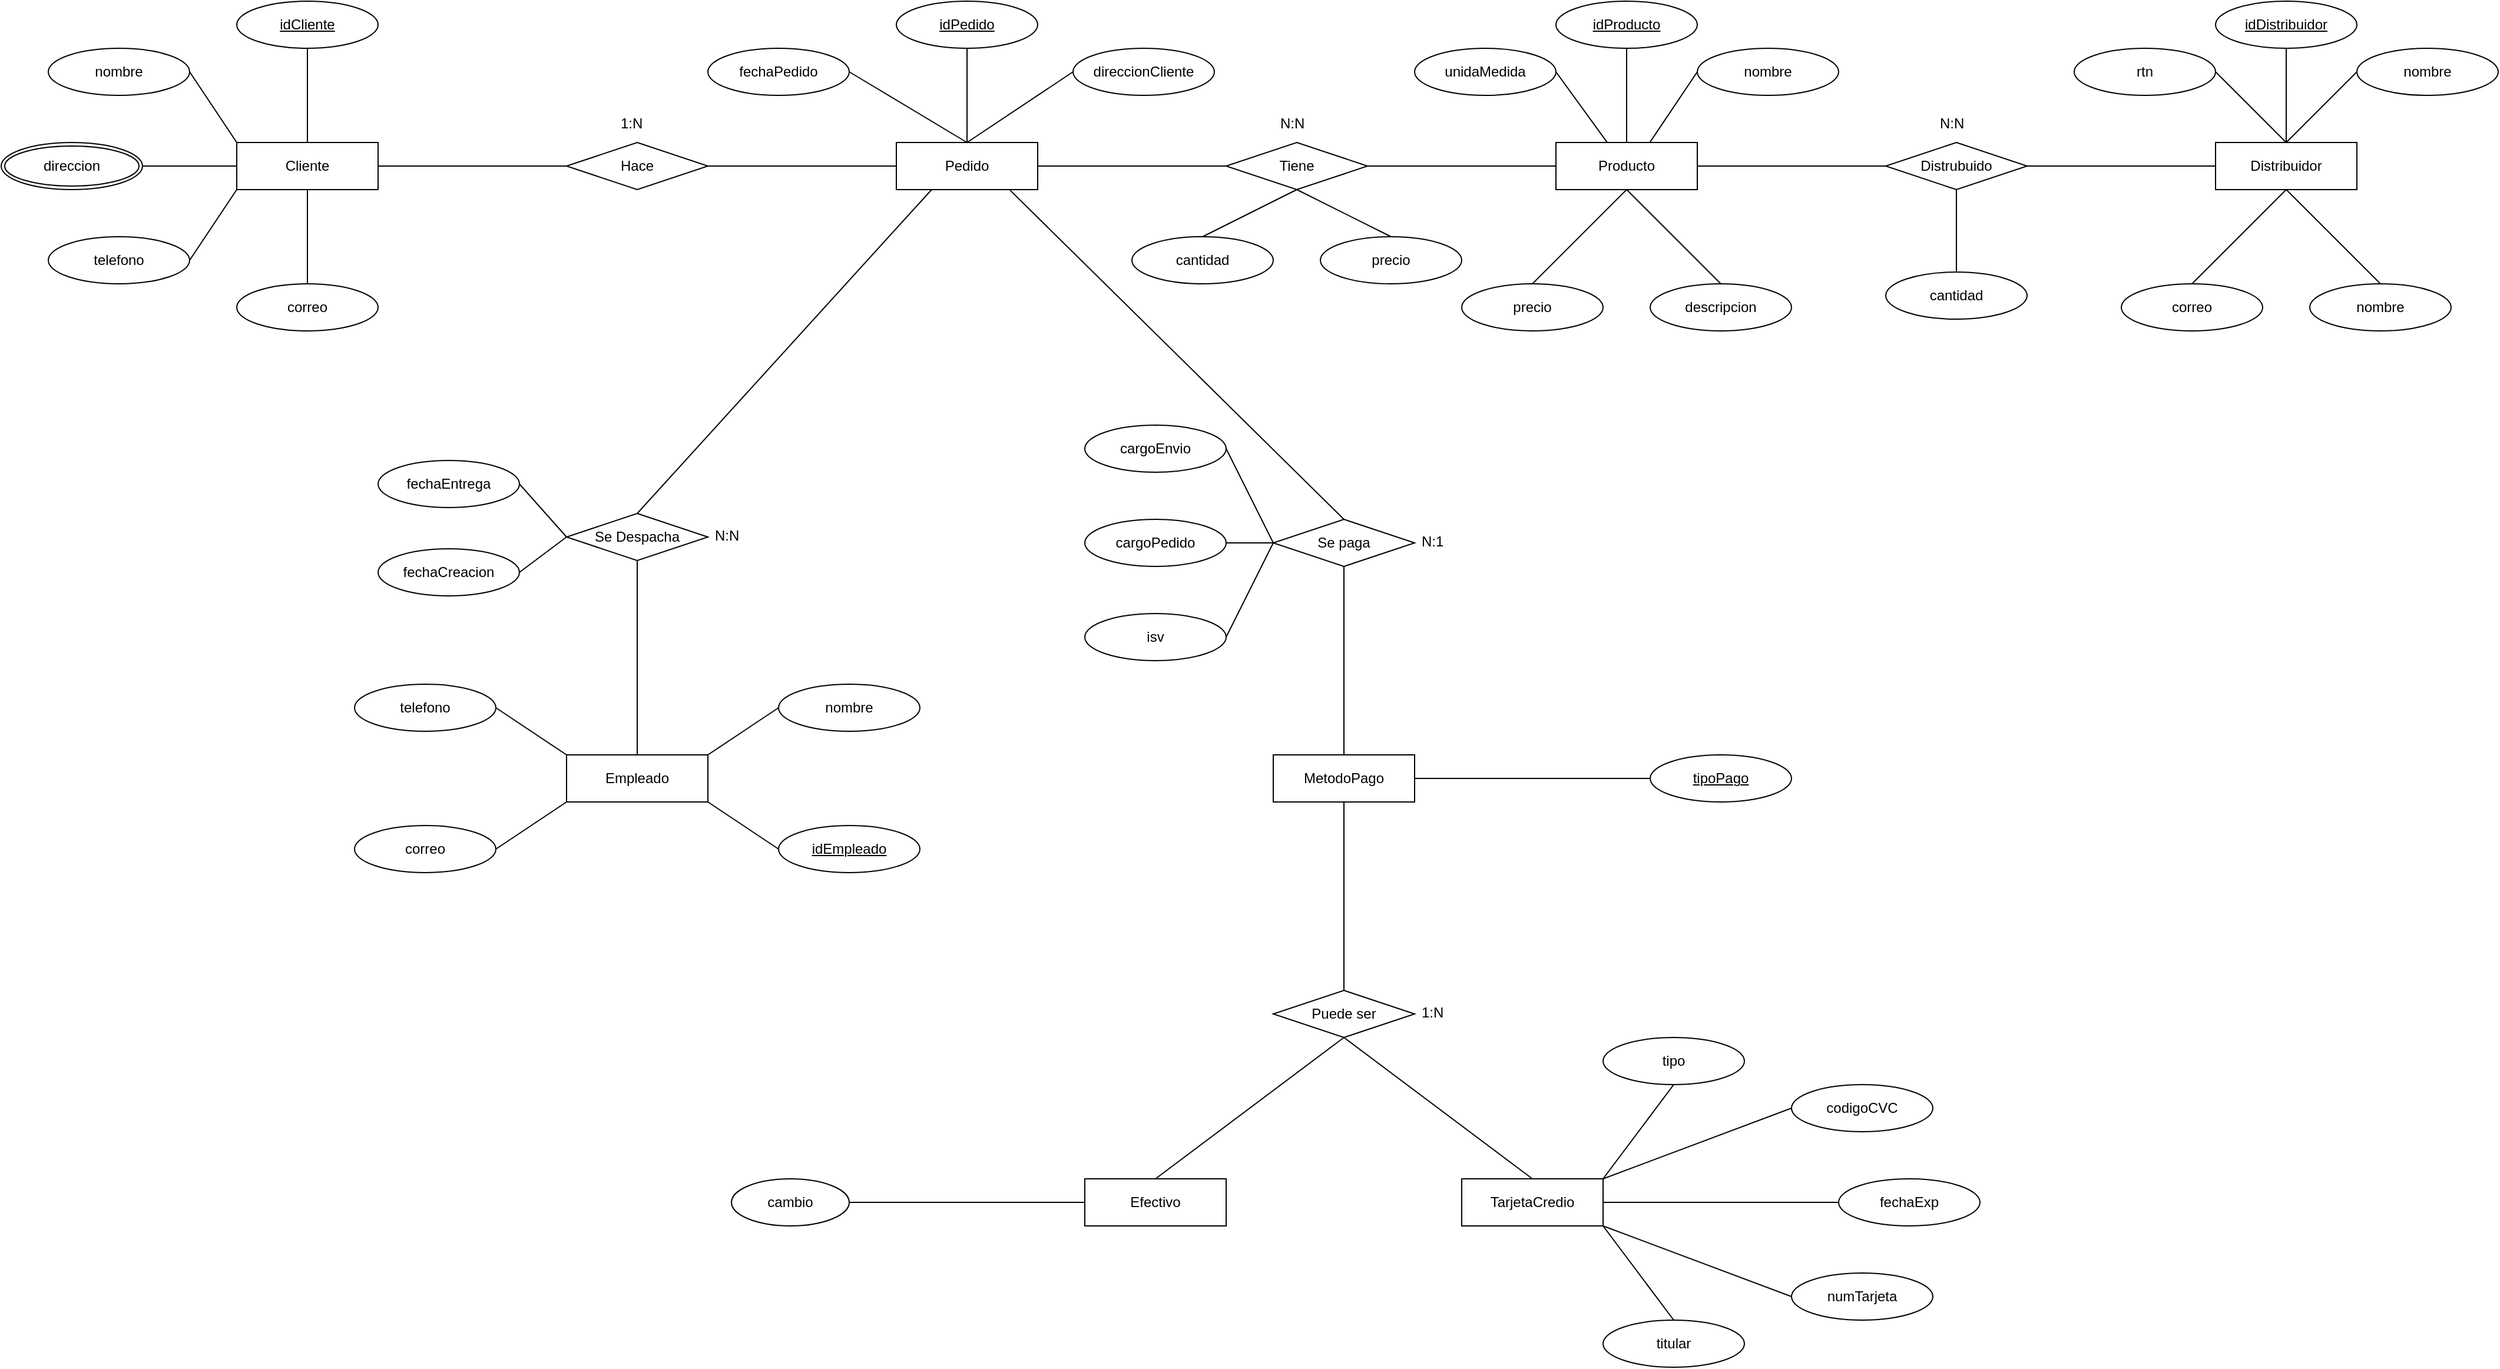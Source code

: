 <mxfile version="13.8.1" type="github">
  <diagram id="cCk7_auXHU_CZTxWtfFX" name="Page-1">
    <mxGraphModel dx="1108" dy="461" grid="1" gridSize="10" guides="1" tooltips="1" connect="1" arrows="1" fold="1" page="1" pageScale="1" pageWidth="1600" pageHeight="900" math="0" shadow="0">
      <root>
        <mxCell id="0" />
        <mxCell id="1" parent="0" />
        <mxCell id="Xc1ay_7yRxXx6vF0XpAz-1" value="Cliente" style="whiteSpace=wrap;html=1;align=center;" parent="1" vertex="1">
          <mxGeometry x="240" y="160" width="120" height="40" as="geometry" />
        </mxCell>
        <mxCell id="Xc1ay_7yRxXx6vF0XpAz-2" value="nombre" style="ellipse;whiteSpace=wrap;html=1;align=center;" parent="1" vertex="1">
          <mxGeometry x="80" y="80" width="120" height="40" as="geometry" />
        </mxCell>
        <mxCell id="Xc1ay_7yRxXx6vF0XpAz-3" value="idCliente" style="ellipse;whiteSpace=wrap;html=1;align=center;fontStyle=4;" parent="1" vertex="1">
          <mxGeometry x="240" y="40" width="120" height="40" as="geometry" />
        </mxCell>
        <mxCell id="Xc1ay_7yRxXx6vF0XpAz-5" value="telefono" style="ellipse;whiteSpace=wrap;html=1;align=center;" parent="1" vertex="1">
          <mxGeometry x="80" y="240" width="120" height="40" as="geometry" />
        </mxCell>
        <mxCell id="Xc1ay_7yRxXx6vF0XpAz-6" value="&lt;div&gt;correo&lt;/div&gt;" style="ellipse;whiteSpace=wrap;html=1;align=center;" parent="1" vertex="1">
          <mxGeometry x="240" y="280" width="120" height="40" as="geometry" />
        </mxCell>
        <mxCell id="Xc1ay_7yRxXx6vF0XpAz-7" value="" style="endArrow=none;html=1;rounded=0;entryX=0.5;entryY=1;entryDx=0;entryDy=0;" parent="1" source="Xc1ay_7yRxXx6vF0XpAz-1" target="Xc1ay_7yRxXx6vF0XpAz-3" edge="1">
          <mxGeometry relative="1" as="geometry">
            <mxPoint x="300" y="159" as="sourcePoint" />
            <mxPoint x="294" y="82" as="targetPoint" />
          </mxGeometry>
        </mxCell>
        <mxCell id="Xc1ay_7yRxXx6vF0XpAz-9" value="" style="endArrow=none;html=1;rounded=0;entryX=0;entryY=1;entryDx=0;entryDy=0;exitX=1;exitY=0.5;exitDx=0;exitDy=0;" parent="1" source="Xc1ay_7yRxXx6vF0XpAz-5" target="Xc1ay_7yRxXx6vF0XpAz-1" edge="1">
          <mxGeometry relative="1" as="geometry">
            <mxPoint x="200" y="260" as="sourcePoint" />
            <mxPoint x="360" y="260" as="targetPoint" />
          </mxGeometry>
        </mxCell>
        <mxCell id="Xc1ay_7yRxXx6vF0XpAz-10" value="" style="endArrow=none;html=1;rounded=0;" parent="1" source="Xc1ay_7yRxXx6vF0XpAz-1" target="Xc1ay_7yRxXx6vF0XpAz-6" edge="1">
          <mxGeometry relative="1" as="geometry">
            <mxPoint x="300" y="200" as="sourcePoint" />
            <mxPoint x="460" y="200" as="targetPoint" />
          </mxGeometry>
        </mxCell>
        <mxCell id="Xc1ay_7yRxXx6vF0XpAz-11" value="" style="endArrow=none;html=1;rounded=0;entryX=0;entryY=0;entryDx=0;entryDy=0;exitX=1;exitY=0.5;exitDx=0;exitDy=0;" parent="1" source="Xc1ay_7yRxXx6vF0XpAz-2" target="Xc1ay_7yRxXx6vF0XpAz-1" edge="1">
          <mxGeometry relative="1" as="geometry">
            <mxPoint x="200" y="110" as="sourcePoint" />
            <mxPoint x="360" y="100" as="targetPoint" />
          </mxGeometry>
        </mxCell>
        <mxCell id="Xc1ay_7yRxXx6vF0XpAz-12" value="" style="endArrow=none;html=1;rounded=0;entryX=0;entryY=0.5;entryDx=0;entryDy=0;" parent="1" target="Xc1ay_7yRxXx6vF0XpAz-1" edge="1">
          <mxGeometry relative="1" as="geometry">
            <mxPoint x="160" y="180" as="sourcePoint" />
            <mxPoint x="320" y="180" as="targetPoint" />
          </mxGeometry>
        </mxCell>
        <mxCell id="Xc1ay_7yRxXx6vF0XpAz-13" value="" style="endArrow=none;html=1;rounded=0;" parent="1" source="Xc1ay_7yRxXx6vF0XpAz-1" target="Xc1ay_7yRxXx6vF0XpAz-14" edge="1">
          <mxGeometry relative="1" as="geometry">
            <mxPoint x="360" y="180" as="sourcePoint" />
            <mxPoint x="520" y="180" as="targetPoint" />
          </mxGeometry>
        </mxCell>
        <mxCell id="Xc1ay_7yRxXx6vF0XpAz-14" value="Hace" style="shape=rhombus;perimeter=rhombusPerimeter;whiteSpace=wrap;html=1;align=center;" parent="1" vertex="1">
          <mxGeometry x="520" y="160" width="120" height="40" as="geometry" />
        </mxCell>
        <mxCell id="Xc1ay_7yRxXx6vF0XpAz-16" value="" style="endArrow=none;html=1;rounded=0;" parent="1" source="Xc1ay_7yRxXx6vF0XpAz-14" target="Xc1ay_7yRxXx6vF0XpAz-17" edge="1">
          <mxGeometry relative="1" as="geometry">
            <mxPoint x="640" y="180" as="sourcePoint" />
            <mxPoint x="800" y="180" as="targetPoint" />
          </mxGeometry>
        </mxCell>
        <mxCell id="Xc1ay_7yRxXx6vF0XpAz-17" value="Pedido" style="whiteSpace=wrap;html=1;align=center;" parent="1" vertex="1">
          <mxGeometry x="800" y="160" width="120" height="40" as="geometry" />
        </mxCell>
        <mxCell id="Xc1ay_7yRxXx6vF0XpAz-18" value="1:N" style="text;strokeColor=none;fillColor=none;spacingLeft=4;spacingRight=4;overflow=hidden;rotatable=0;points=[[0,0.5],[1,0.5]];portConstraint=eastwest;fontSize=12;" parent="1" vertex="1">
          <mxGeometry x="560" y="130" width="40" height="30" as="geometry" />
        </mxCell>
        <mxCell id="Xc1ay_7yRxXx6vF0XpAz-19" value="idPedido" style="ellipse;whiteSpace=wrap;html=1;align=center;fontStyle=4;" parent="1" vertex="1">
          <mxGeometry x="800" y="40" width="120" height="40" as="geometry" />
        </mxCell>
        <mxCell id="Xc1ay_7yRxXx6vF0XpAz-20" value="direccionCliente" style="ellipse;whiteSpace=wrap;html=1;align=center;" parent="1" vertex="1">
          <mxGeometry x="950" y="80" width="120" height="40" as="geometry" />
        </mxCell>
        <mxCell id="Xc1ay_7yRxXx6vF0XpAz-21" value="fechaPedido" style="ellipse;whiteSpace=wrap;html=1;align=center;" parent="1" vertex="1">
          <mxGeometry x="640" y="80" width="120" height="40" as="geometry" />
        </mxCell>
        <mxCell id="Xc1ay_7yRxXx6vF0XpAz-22" value="direccion" style="ellipse;shape=doubleEllipse;margin=3;whiteSpace=wrap;html=1;align=center;" parent="1" vertex="1">
          <mxGeometry x="40" y="160" width="120" height="40" as="geometry" />
        </mxCell>
        <mxCell id="Xc1ay_7yRxXx6vF0XpAz-23" value="" style="endArrow=none;html=1;rounded=0;" parent="1" source="Xc1ay_7yRxXx6vF0XpAz-17" target="Xc1ay_7yRxXx6vF0XpAz-19" edge="1">
          <mxGeometry relative="1" as="geometry">
            <mxPoint x="700" y="80" as="sourcePoint" />
            <mxPoint x="860" y="80" as="targetPoint" />
          </mxGeometry>
        </mxCell>
        <mxCell id="Xc1ay_7yRxXx6vF0XpAz-24" value="" style="endArrow=none;html=1;rounded=0;exitX=1;exitY=0.5;exitDx=0;exitDy=0;entryX=0.5;entryY=0;entryDx=0;entryDy=0;" parent="1" source="Xc1ay_7yRxXx6vF0XpAz-21" target="Xc1ay_7yRxXx6vF0XpAz-17" edge="1">
          <mxGeometry relative="1" as="geometry">
            <mxPoint x="700" y="200" as="sourcePoint" />
            <mxPoint x="860" y="200" as="targetPoint" />
          </mxGeometry>
        </mxCell>
        <mxCell id="Xc1ay_7yRxXx6vF0XpAz-25" value="" style="endArrow=none;html=1;rounded=0;entryX=0;entryY=0.5;entryDx=0;entryDy=0;exitX=0.5;exitY=0;exitDx=0;exitDy=0;" parent="1" source="Xc1ay_7yRxXx6vF0XpAz-17" target="Xc1ay_7yRxXx6vF0XpAz-20" edge="1">
          <mxGeometry relative="1" as="geometry">
            <mxPoint x="860" y="200" as="sourcePoint" />
            <mxPoint x="1020" y="200" as="targetPoint" />
          </mxGeometry>
        </mxCell>
        <mxCell id="Xc1ay_7yRxXx6vF0XpAz-26" value="" style="endArrow=none;html=1;rounded=0;entryX=0;entryY=0.5;entryDx=0;entryDy=0;" parent="1" source="Xc1ay_7yRxXx6vF0XpAz-17" target="Xc1ay_7yRxXx6vF0XpAz-27" edge="1">
          <mxGeometry relative="1" as="geometry">
            <mxPoint x="920" y="180" as="sourcePoint" />
            <mxPoint x="1080" y="180" as="targetPoint" />
          </mxGeometry>
        </mxCell>
        <mxCell id="Xc1ay_7yRxXx6vF0XpAz-27" value="Tiene" style="shape=rhombus;perimeter=rhombusPerimeter;whiteSpace=wrap;html=1;align=center;" parent="1" vertex="1">
          <mxGeometry x="1080" y="160" width="120" height="40" as="geometry" />
        </mxCell>
        <mxCell id="Xc1ay_7yRxXx6vF0XpAz-28" value="N:N" style="text;strokeColor=none;fillColor=none;spacingLeft=4;spacingRight=4;overflow=hidden;rotatable=0;points=[[0,0.5],[1,0.5]];portConstraint=eastwest;fontSize=12;" parent="1" vertex="1">
          <mxGeometry x="1120" y="130" width="40" height="30" as="geometry" />
        </mxCell>
        <mxCell id="Xc1ay_7yRxXx6vF0XpAz-29" value="" style="endArrow=none;html=1;rounded=0;" parent="1" source="Xc1ay_7yRxXx6vF0XpAz-27" target="Xc1ay_7yRxXx6vF0XpAz-32" edge="1">
          <mxGeometry relative="1" as="geometry">
            <mxPoint x="1220" y="220" as="sourcePoint" />
            <mxPoint x="1360" y="180" as="targetPoint" />
          </mxGeometry>
        </mxCell>
        <mxCell id="Xc1ay_7yRxXx6vF0XpAz-30" value="&lt;div&gt;cantidad&lt;/div&gt;" style="ellipse;whiteSpace=wrap;html=1;align=center;" parent="1" vertex="1">
          <mxGeometry x="1000" y="240" width="120" height="40" as="geometry" />
        </mxCell>
        <mxCell id="Xc1ay_7yRxXx6vF0XpAz-31" value="" style="endArrow=none;html=1;rounded=0;exitX=0.5;exitY=0;exitDx=0;exitDy=0;" parent="1" source="Xc1ay_7yRxXx6vF0XpAz-30" edge="1">
          <mxGeometry relative="1" as="geometry">
            <mxPoint x="980" y="200" as="sourcePoint" />
            <mxPoint x="1140" y="200" as="targetPoint" />
          </mxGeometry>
        </mxCell>
        <mxCell id="Xc1ay_7yRxXx6vF0XpAz-32" value="Producto" style="whiteSpace=wrap;html=1;align=center;" parent="1" vertex="1">
          <mxGeometry x="1360" y="160" width="120" height="40" as="geometry" />
        </mxCell>
        <mxCell id="Xc1ay_7yRxXx6vF0XpAz-33" value="nombre" style="ellipse;whiteSpace=wrap;html=1;align=center;" parent="1" vertex="1">
          <mxGeometry x="1480" y="80" width="120" height="40" as="geometry" />
        </mxCell>
        <mxCell id="Xc1ay_7yRxXx6vF0XpAz-34" value="idProducto" style="ellipse;whiteSpace=wrap;html=1;align=center;fontStyle=4;" parent="1" vertex="1">
          <mxGeometry x="1360" y="40" width="120" height="40" as="geometry" />
        </mxCell>
        <mxCell id="Xc1ay_7yRxXx6vF0XpAz-35" value="unidaMedida" style="ellipse;whiteSpace=wrap;html=1;align=center;" parent="1" vertex="1">
          <mxGeometry x="1240" y="80" width="120" height="40" as="geometry" />
        </mxCell>
        <mxCell id="Xc1ay_7yRxXx6vF0XpAz-37" value="descripcion" style="ellipse;whiteSpace=wrap;html=1;align=center;" parent="1" vertex="1">
          <mxGeometry x="1440" y="280" width="120" height="40" as="geometry" />
        </mxCell>
        <mxCell id="Xc1ay_7yRxXx6vF0XpAz-38" value="precio" style="ellipse;whiteSpace=wrap;html=1;align=center;" parent="1" vertex="1">
          <mxGeometry x="1280" y="280" width="120" height="40" as="geometry" />
        </mxCell>
        <mxCell id="Xc1ay_7yRxXx6vF0XpAz-40" value="" style="endArrow=none;html=1;rounded=0;entryX=0.364;entryY=0.004;entryDx=0;entryDy=0;entryPerimeter=0;exitX=1;exitY=0.5;exitDx=0;exitDy=0;" parent="1" source="Xc1ay_7yRxXx6vF0XpAz-35" target="Xc1ay_7yRxXx6vF0XpAz-32" edge="1">
          <mxGeometry relative="1" as="geometry">
            <mxPoint x="1320" y="100" as="sourcePoint" />
            <mxPoint x="1480" y="100" as="targetPoint" />
          </mxGeometry>
        </mxCell>
        <mxCell id="Xc1ay_7yRxXx6vF0XpAz-41" value="" style="endArrow=none;html=1;rounded=0;entryX=0;entryY=0.5;entryDx=0;entryDy=0;exitX=0.663;exitY=0.004;exitDx=0;exitDy=0;exitPerimeter=0;" parent="1" source="Xc1ay_7yRxXx6vF0XpAz-32" target="Xc1ay_7yRxXx6vF0XpAz-33" edge="1">
          <mxGeometry relative="1" as="geometry">
            <mxPoint x="1360" y="100" as="sourcePoint" />
            <mxPoint x="1520" y="100" as="targetPoint" />
          </mxGeometry>
        </mxCell>
        <mxCell id="Xc1ay_7yRxXx6vF0XpAz-42" value="" style="endArrow=none;html=1;rounded=0;exitX=0.5;exitY=0;exitDx=0;exitDy=0;entryX=0.5;entryY=1;entryDx=0;entryDy=0;" parent="1" source="Xc1ay_7yRxXx6vF0XpAz-32" target="Xc1ay_7yRxXx6vF0XpAz-34" edge="1">
          <mxGeometry relative="1" as="geometry">
            <mxPoint x="1270" y="80" as="sourcePoint" />
            <mxPoint x="1430" y="80" as="targetPoint" />
          </mxGeometry>
        </mxCell>
        <mxCell id="Xc1ay_7yRxXx6vF0XpAz-43" value="" style="endArrow=none;html=1;rounded=0;entryX=0.5;entryY=1;entryDx=0;entryDy=0;exitX=0.5;exitY=0;exitDx=0;exitDy=0;" parent="1" source="Xc1ay_7yRxXx6vF0XpAz-38" target="Xc1ay_7yRxXx6vF0XpAz-32" edge="1">
          <mxGeometry relative="1" as="geometry">
            <mxPoint x="1340" y="280" as="sourcePoint" />
            <mxPoint x="1500" y="280" as="targetPoint" />
          </mxGeometry>
        </mxCell>
        <mxCell id="Xc1ay_7yRxXx6vF0XpAz-44" value="" style="endArrow=none;html=1;rounded=0;entryX=0.5;entryY=0;entryDx=0;entryDy=0;" parent="1" target="Xc1ay_7yRxXx6vF0XpAz-37" edge="1">
          <mxGeometry relative="1" as="geometry">
            <mxPoint x="1420" y="200" as="sourcePoint" />
            <mxPoint x="1580" y="200" as="targetPoint" />
          </mxGeometry>
        </mxCell>
        <mxCell id="Xc1ay_7yRxXx6vF0XpAz-45" value="" style="endArrow=none;html=1;rounded=0;" parent="1" source="Xc1ay_7yRxXx6vF0XpAz-32" target="Xc1ay_7yRxXx6vF0XpAz-47" edge="1">
          <mxGeometry relative="1" as="geometry">
            <mxPoint x="1470" y="180.21" as="sourcePoint" />
            <mxPoint x="1640" y="180" as="targetPoint" />
          </mxGeometry>
        </mxCell>
        <mxCell id="Xc1ay_7yRxXx6vF0XpAz-47" value="Distrubuido" style="shape=rhombus;perimeter=rhombusPerimeter;whiteSpace=wrap;html=1;align=center;" parent="1" vertex="1">
          <mxGeometry x="1640" y="160" width="120" height="40" as="geometry" />
        </mxCell>
        <mxCell id="Xc1ay_7yRxXx6vF0XpAz-48" value="" style="endArrow=none;html=1;rounded=0;" parent="1" source="Xc1ay_7yRxXx6vF0XpAz-47" target="Xc1ay_7yRxXx6vF0XpAz-49" edge="1">
          <mxGeometry relative="1" as="geometry">
            <mxPoint x="1760" y="180" as="sourcePoint" />
            <mxPoint x="1920" y="180" as="targetPoint" />
          </mxGeometry>
        </mxCell>
        <mxCell id="Xc1ay_7yRxXx6vF0XpAz-49" value="Distribuidor" style="whiteSpace=wrap;html=1;align=center;" parent="1" vertex="1">
          <mxGeometry x="1920" y="160" width="120" height="40" as="geometry" />
        </mxCell>
        <mxCell id="Xc1ay_7yRxXx6vF0XpAz-51" value="cantidad" style="ellipse;whiteSpace=wrap;html=1;align=center;" parent="1" vertex="1">
          <mxGeometry x="1640" y="270" width="120" height="40" as="geometry" />
        </mxCell>
        <mxCell id="Xc1ay_7yRxXx6vF0XpAz-52" value="" style="endArrow=none;html=1;rounded=0;" parent="1" source="Xc1ay_7yRxXx6vF0XpAz-51" target="Xc1ay_7yRxXx6vF0XpAz-47" edge="1">
          <mxGeometry relative="1" as="geometry">
            <mxPoint x="1660" y="110" as="sourcePoint" />
            <mxPoint x="1820" y="110" as="targetPoint" />
          </mxGeometry>
        </mxCell>
        <mxCell id="Xc1ay_7yRxXx6vF0XpAz-53" value="N:N" style="text;strokeColor=none;fillColor=none;spacingLeft=4;spacingRight=4;overflow=hidden;rotatable=0;points=[[0,0.5],[1,0.5]];portConstraint=eastwest;fontSize=12;" parent="1" vertex="1">
          <mxGeometry x="1680" y="130" width="40" height="30" as="geometry" />
        </mxCell>
        <mxCell id="Xc1ay_7yRxXx6vF0XpAz-54" value="idDistribuidor" style="ellipse;whiteSpace=wrap;html=1;align=center;fontStyle=4;" parent="1" vertex="1">
          <mxGeometry x="1920" y="40" width="120" height="40" as="geometry" />
        </mxCell>
        <mxCell id="Xc1ay_7yRxXx6vF0XpAz-55" value="rtn" style="ellipse;whiteSpace=wrap;html=1;align=center;" parent="1" vertex="1">
          <mxGeometry x="1800" y="80" width="120" height="40" as="geometry" />
        </mxCell>
        <mxCell id="Xc1ay_7yRxXx6vF0XpAz-56" value="nombre" style="ellipse;whiteSpace=wrap;html=1;align=center;" parent="1" vertex="1">
          <mxGeometry x="2040" y="80" width="120" height="40" as="geometry" />
        </mxCell>
        <mxCell id="Xc1ay_7yRxXx6vF0XpAz-57" value="&lt;div&gt;correo&lt;/div&gt;" style="ellipse;whiteSpace=wrap;html=1;align=center;" parent="1" vertex="1">
          <mxGeometry x="1840" y="280" width="120" height="40" as="geometry" />
        </mxCell>
        <mxCell id="Xc1ay_7yRxXx6vF0XpAz-58" value="nombre" style="ellipse;whiteSpace=wrap;html=1;align=center;" parent="1" vertex="1">
          <mxGeometry x="2000" y="280" width="120" height="40" as="geometry" />
        </mxCell>
        <mxCell id="Xc1ay_7yRxXx6vF0XpAz-59" value="" style="endArrow=none;html=1;rounded=0;entryX=0.5;entryY=1;entryDx=0;entryDy=0;exitX=0.5;exitY=0;exitDx=0;exitDy=0;" parent="1" source="Xc1ay_7yRxXx6vF0XpAz-49" target="Xc1ay_7yRxXx6vF0XpAz-54" edge="1">
          <mxGeometry relative="1" as="geometry">
            <mxPoint x="1890" y="140" as="sourcePoint" />
            <mxPoint x="2050" y="140" as="targetPoint" />
          </mxGeometry>
        </mxCell>
        <mxCell id="Xc1ay_7yRxXx6vF0XpAz-60" value="" style="endArrow=none;html=1;rounded=0;entryX=0.5;entryY=0;entryDx=0;entryDy=0;exitX=1;exitY=0.5;exitDx=0;exitDy=0;" parent="1" source="Xc1ay_7yRxXx6vF0XpAz-55" target="Xc1ay_7yRxXx6vF0XpAz-49" edge="1">
          <mxGeometry relative="1" as="geometry">
            <mxPoint x="1920" y="100" as="sourcePoint" />
            <mxPoint x="2080" y="100" as="targetPoint" />
          </mxGeometry>
        </mxCell>
        <mxCell id="Xc1ay_7yRxXx6vF0XpAz-61" value="" style="endArrow=none;html=1;rounded=0;exitX=0.5;exitY=0;exitDx=0;exitDy=0;entryX=0;entryY=0.5;entryDx=0;entryDy=0;" parent="1" source="Xc1ay_7yRxXx6vF0XpAz-49" target="Xc1ay_7yRxXx6vF0XpAz-56" edge="1">
          <mxGeometry relative="1" as="geometry">
            <mxPoint x="1880" y="100" as="sourcePoint" />
            <mxPoint x="2040" y="100" as="targetPoint" />
          </mxGeometry>
        </mxCell>
        <mxCell id="Xc1ay_7yRxXx6vF0XpAz-62" value="" style="endArrow=none;html=1;rounded=0;entryX=0.5;entryY=1;entryDx=0;entryDy=0;exitX=0.5;exitY=0;exitDx=0;exitDy=0;" parent="1" source="Xc1ay_7yRxXx6vF0XpAz-57" target="Xc1ay_7yRxXx6vF0XpAz-49" edge="1">
          <mxGeometry relative="1" as="geometry">
            <mxPoint x="1900" y="280" as="sourcePoint" />
            <mxPoint x="2060" y="280" as="targetPoint" />
          </mxGeometry>
        </mxCell>
        <mxCell id="Xc1ay_7yRxXx6vF0XpAz-63" value="" style="endArrow=none;html=1;rounded=0;exitX=0.5;exitY=1;exitDx=0;exitDy=0;entryX=0.5;entryY=0;entryDx=0;entryDy=0;" parent="1" source="Xc1ay_7yRxXx6vF0XpAz-49" target="Xc1ay_7yRxXx6vF0XpAz-58" edge="1">
          <mxGeometry relative="1" as="geometry">
            <mxPoint x="2000" y="250" as="sourcePoint" />
            <mxPoint x="2160" y="250" as="targetPoint" />
          </mxGeometry>
        </mxCell>
        <mxCell id="Xc1ay_7yRxXx6vF0XpAz-64" value="" style="endArrow=none;html=1;rounded=0;entryX=0.25;entryY=1;entryDx=0;entryDy=0;exitX=0.5;exitY=0;exitDx=0;exitDy=0;" parent="1" source="Xc1ay_7yRxXx6vF0XpAz-65" target="Xc1ay_7yRxXx6vF0XpAz-17" edge="1">
          <mxGeometry relative="1" as="geometry">
            <mxPoint x="860" y="390" as="sourcePoint" />
            <mxPoint x="860" y="200" as="targetPoint" />
          </mxGeometry>
        </mxCell>
        <mxCell id="Xc1ay_7yRxXx6vF0XpAz-65" value="Se Despacha" style="shape=rhombus;perimeter=rhombusPerimeter;whiteSpace=wrap;html=1;align=center;" parent="1" vertex="1">
          <mxGeometry x="520" y="475" width="120" height="40" as="geometry" />
        </mxCell>
        <mxCell id="Xc1ay_7yRxXx6vF0XpAz-68" value="" style="endArrow=none;html=1;rounded=0;entryX=0.5;entryY=1;entryDx=0;entryDy=0;" parent="1" source="Xc1ay_7yRxXx6vF0XpAz-69" target="Xc1ay_7yRxXx6vF0XpAz-65" edge="1">
          <mxGeometry relative="1" as="geometry">
            <mxPoint x="819.41" y="690" as="sourcePoint" />
            <mxPoint x="819.41" y="500.0" as="targetPoint" />
          </mxGeometry>
        </mxCell>
        <mxCell id="Xc1ay_7yRxXx6vF0XpAz-69" value="Empleado" style="whiteSpace=wrap;html=1;align=center;" parent="1" vertex="1">
          <mxGeometry x="520" y="680" width="120" height="40" as="geometry" />
        </mxCell>
        <mxCell id="Xc1ay_7yRxXx6vF0XpAz-70" value="nombre" style="ellipse;whiteSpace=wrap;html=1;align=center;" parent="1" vertex="1">
          <mxGeometry x="700" y="620" width="120" height="40" as="geometry" />
        </mxCell>
        <mxCell id="Xc1ay_7yRxXx6vF0XpAz-71" value="idEmpleado" style="ellipse;whiteSpace=wrap;html=1;align=center;fontStyle=4;" parent="1" vertex="1">
          <mxGeometry x="700" y="740" width="120" height="40" as="geometry" />
        </mxCell>
        <mxCell id="Xc1ay_7yRxXx6vF0XpAz-72" value="telefono" style="ellipse;whiteSpace=wrap;html=1;align=center;" parent="1" vertex="1">
          <mxGeometry x="340" y="620" width="120" height="40" as="geometry" />
        </mxCell>
        <mxCell id="Xc1ay_7yRxXx6vF0XpAz-73" value="&lt;div&gt;correo&lt;/div&gt;" style="ellipse;whiteSpace=wrap;html=1;align=center;" parent="1" vertex="1">
          <mxGeometry x="340" y="740" width="120" height="40" as="geometry" />
        </mxCell>
        <mxCell id="Xc1ay_7yRxXx6vF0XpAz-75" value="fechaEntrega" style="ellipse;whiteSpace=wrap;html=1;align=center;" parent="1" vertex="1">
          <mxGeometry x="360" y="430" width="120" height="40" as="geometry" />
        </mxCell>
        <mxCell id="Xc1ay_7yRxXx6vF0XpAz-76" value="fechaCreacion" style="ellipse;whiteSpace=wrap;html=1;align=center;" parent="1" vertex="1">
          <mxGeometry x="360" y="505" width="120" height="40" as="geometry" />
        </mxCell>
        <mxCell id="Xc1ay_7yRxXx6vF0XpAz-77" value="" style="endArrow=none;html=1;rounded=0;exitX=1;exitY=0.5;exitDx=0;exitDy=0;entryX=0;entryY=0.5;entryDx=0;entryDy=0;" parent="1" source="Xc1ay_7yRxXx6vF0XpAz-75" target="Xc1ay_7yRxXx6vF0XpAz-65" edge="1">
          <mxGeometry relative="1" as="geometry">
            <mxPoint x="420" y="565" as="sourcePoint" />
            <mxPoint x="580" y="565" as="targetPoint" />
          </mxGeometry>
        </mxCell>
        <mxCell id="Xc1ay_7yRxXx6vF0XpAz-78" value="" style="endArrow=none;html=1;rounded=0;exitX=0;exitY=0.5;exitDx=0;exitDy=0;entryX=1;entryY=0.5;entryDx=0;entryDy=0;" parent="1" source="Xc1ay_7yRxXx6vF0XpAz-65" target="Xc1ay_7yRxXx6vF0XpAz-76" edge="1">
          <mxGeometry relative="1" as="geometry">
            <mxPoint x="640" y="495" as="sourcePoint" />
            <mxPoint x="720" y="495" as="targetPoint" />
          </mxGeometry>
        </mxCell>
        <mxCell id="Xc1ay_7yRxXx6vF0XpAz-82" value="N:N" style="text;strokeColor=none;fillColor=none;spacingLeft=4;spacingRight=4;overflow=hidden;rotatable=0;points=[[0,0.5],[1,0.5]];portConstraint=eastwest;fontSize=12;" parent="1" vertex="1">
          <mxGeometry x="640" y="480" width="40" height="30" as="geometry" />
        </mxCell>
        <mxCell id="Xc1ay_7yRxXx6vF0XpAz-84" value="" style="endArrow=none;html=1;rounded=0;exitX=1;exitY=0.5;exitDx=0;exitDy=0;entryX=0;entryY=0;entryDx=0;entryDy=0;" parent="1" source="Xc1ay_7yRxXx6vF0XpAz-72" target="Xc1ay_7yRxXx6vF0XpAz-69" edge="1">
          <mxGeometry relative="1" as="geometry">
            <mxPoint x="430" y="730" as="sourcePoint" />
            <mxPoint x="590" y="730" as="targetPoint" />
          </mxGeometry>
        </mxCell>
        <mxCell id="Xc1ay_7yRxXx6vF0XpAz-85" value="" style="endArrow=none;html=1;rounded=0;entryX=0;entryY=1;entryDx=0;entryDy=0;exitX=1;exitY=0.5;exitDx=0;exitDy=0;" parent="1" source="Xc1ay_7yRxXx6vF0XpAz-73" target="Xc1ay_7yRxXx6vF0XpAz-69" edge="1">
          <mxGeometry relative="1" as="geometry">
            <mxPoint x="460" y="760" as="sourcePoint" />
            <mxPoint x="620" y="760" as="targetPoint" />
          </mxGeometry>
        </mxCell>
        <mxCell id="Xc1ay_7yRxXx6vF0XpAz-86" value="" style="endArrow=none;html=1;rounded=0;exitX=1;exitY=1;exitDx=0;exitDy=0;entryX=0;entryY=0.5;entryDx=0;entryDy=0;" parent="1" source="Xc1ay_7yRxXx6vF0XpAz-69" target="Xc1ay_7yRxXx6vF0XpAz-71" edge="1">
          <mxGeometry relative="1" as="geometry">
            <mxPoint x="560" y="770" as="sourcePoint" />
            <mxPoint x="720" y="770" as="targetPoint" />
          </mxGeometry>
        </mxCell>
        <mxCell id="Xc1ay_7yRxXx6vF0XpAz-88" value="" style="endArrow=none;html=1;rounded=0;entryX=0;entryY=0.5;entryDx=0;entryDy=0;exitX=1;exitY=0;exitDx=0;exitDy=0;" parent="1" source="Xc1ay_7yRxXx6vF0XpAz-69" target="Xc1ay_7yRxXx6vF0XpAz-70" edge="1">
          <mxGeometry relative="1" as="geometry">
            <mxPoint x="640" y="680" as="sourcePoint" />
            <mxPoint x="800" y="680" as="targetPoint" />
          </mxGeometry>
        </mxCell>
        <mxCell id="Xc1ay_7yRxXx6vF0XpAz-96" value="Se paga" style="shape=rhombus;perimeter=rhombusPerimeter;whiteSpace=wrap;html=1;align=center;" parent="1" vertex="1">
          <mxGeometry x="1120" y="480" width="120" height="40" as="geometry" />
        </mxCell>
        <mxCell id="Xc1ay_7yRxXx6vF0XpAz-103" value="" style="endArrow=none;html=1;rounded=0;entryX=0.5;entryY=0;entryDx=0;entryDy=0;exitX=0.804;exitY=1.011;exitDx=0;exitDy=0;exitPerimeter=0;" parent="1" source="Xc1ay_7yRxXx6vF0XpAz-17" target="Xc1ay_7yRxXx6vF0XpAz-96" edge="1">
          <mxGeometry relative="1" as="geometry">
            <mxPoint x="877" y="201" as="sourcePoint" />
            <mxPoint x="1040" y="350" as="targetPoint" />
          </mxGeometry>
        </mxCell>
        <mxCell id="tycoJyhCb8Sr3pGikRSo-3" value="MetodoPago" style="whiteSpace=wrap;html=1;align=center;" parent="1" vertex="1">
          <mxGeometry x="1120" y="680" width="120" height="40" as="geometry" />
        </mxCell>
        <mxCell id="tycoJyhCb8Sr3pGikRSo-4" value="" style="endArrow=none;html=1;rounded=0;exitX=0.5;exitY=1;exitDx=0;exitDy=0;entryX=0.5;entryY=0;entryDx=0;entryDy=0;" parent="1" source="Xc1ay_7yRxXx6vF0XpAz-96" target="tycoJyhCb8Sr3pGikRSo-3" edge="1">
          <mxGeometry relative="1" as="geometry">
            <mxPoint x="1140" y="560" as="sourcePoint" />
            <mxPoint x="1300" y="560" as="targetPoint" />
          </mxGeometry>
        </mxCell>
        <mxCell id="tycoJyhCb8Sr3pGikRSo-5" value="" style="endArrow=none;html=1;rounded=0;exitX=0;exitY=0.5;exitDx=0;exitDy=0;entryX=1;entryY=0.5;entryDx=0;entryDy=0;" parent="1" source="Xc1ay_7yRxXx6vF0XpAz-96" target="tycoJyhCb8Sr3pGikRSo-7" edge="1">
          <mxGeometry relative="1" as="geometry">
            <mxPoint x="1240" y="700" as="sourcePoint" />
            <mxPoint x="1400" y="700" as="targetPoint" />
          </mxGeometry>
        </mxCell>
        <mxCell id="tycoJyhCb8Sr3pGikRSo-6" value="N:1" style="text;strokeColor=none;fillColor=none;spacingLeft=4;spacingRight=4;overflow=hidden;rotatable=0;points=[[0,0.5],[1,0.5]];portConstraint=eastwest;fontSize=12;" parent="1" vertex="1">
          <mxGeometry x="1240" y="485" width="40" height="30" as="geometry" />
        </mxCell>
        <mxCell id="tycoJyhCb8Sr3pGikRSo-7" value="cargoEnvio" style="ellipse;whiteSpace=wrap;html=1;align=center;" parent="1" vertex="1">
          <mxGeometry x="960" y="400" width="120" height="40" as="geometry" />
        </mxCell>
        <mxCell id="tycoJyhCb8Sr3pGikRSo-8" value="cargoPedido" style="ellipse;whiteSpace=wrap;html=1;align=center;" parent="1" vertex="1">
          <mxGeometry x="960" y="480" width="120" height="40" as="geometry" />
        </mxCell>
        <mxCell id="tycoJyhCb8Sr3pGikRSo-9" value="" style="endArrow=none;html=1;rounded=0;exitX=1;exitY=0.5;exitDx=0;exitDy=0;entryX=0;entryY=0.5;entryDx=0;entryDy=0;" parent="1" source="tycoJyhCb8Sr3pGikRSo-8" target="Xc1ay_7yRxXx6vF0XpAz-96" edge="1">
          <mxGeometry relative="1" as="geometry">
            <mxPoint x="1080" y="539.76" as="sourcePoint" />
            <mxPoint x="1120" y="500" as="targetPoint" />
          </mxGeometry>
        </mxCell>
        <mxCell id="tycoJyhCb8Sr3pGikRSo-10" value="isv" style="ellipse;whiteSpace=wrap;html=1;align=center;" parent="1" vertex="1">
          <mxGeometry x="960" y="560" width="120" height="40" as="geometry" />
        </mxCell>
        <mxCell id="tycoJyhCb8Sr3pGikRSo-12" value="" style="endArrow=none;html=1;rounded=0;exitX=1;exitY=0.5;exitDx=0;exitDy=0;" parent="1" source="tycoJyhCb8Sr3pGikRSo-10" edge="1">
          <mxGeometry relative="1" as="geometry">
            <mxPoint x="1080" y="579.5" as="sourcePoint" />
            <mxPoint x="1120" y="500" as="targetPoint" />
          </mxGeometry>
        </mxCell>
        <mxCell id="tycoJyhCb8Sr3pGikRSo-16" value="Puede ser" style="shape=rhombus;perimeter=rhombusPerimeter;whiteSpace=wrap;html=1;align=center;" parent="1" vertex="1">
          <mxGeometry x="1120" y="880" width="120" height="40" as="geometry" />
        </mxCell>
        <mxCell id="tycoJyhCb8Sr3pGikRSo-17" value="" style="endArrow=none;html=1;rounded=0;entryX=0.5;entryY=1;entryDx=0;entryDy=0;" parent="1" source="tycoJyhCb8Sr3pGikRSo-16" target="tycoJyhCb8Sr3pGikRSo-3" edge="1">
          <mxGeometry relative="1" as="geometry">
            <mxPoint x="1110" y="790" as="sourcePoint" />
            <mxPoint x="1270" y="790" as="targetPoint" />
          </mxGeometry>
        </mxCell>
        <mxCell id="tycoJyhCb8Sr3pGikRSo-19" value="Efectivo" style="whiteSpace=wrap;html=1;align=center;" parent="1" vertex="1">
          <mxGeometry x="960" y="1040" width="120" height="40" as="geometry" />
        </mxCell>
        <mxCell id="tycoJyhCb8Sr3pGikRSo-20" value="TarjetaCredio" style="whiteSpace=wrap;html=1;align=center;" parent="1" vertex="1">
          <mxGeometry x="1280" y="1040" width="120" height="40" as="geometry" />
        </mxCell>
        <mxCell id="tycoJyhCb8Sr3pGikRSo-21" value="" style="endArrow=none;html=1;rounded=0;entryX=0.5;entryY=1;entryDx=0;entryDy=0;exitX=0.5;exitY=0;exitDx=0;exitDy=0;" parent="1" source="tycoJyhCb8Sr3pGikRSo-19" target="tycoJyhCb8Sr3pGikRSo-16" edge="1">
          <mxGeometry relative="1" as="geometry">
            <mxPoint x="1000" y="990" as="sourcePoint" />
            <mxPoint x="1160" y="990" as="targetPoint" />
          </mxGeometry>
        </mxCell>
        <mxCell id="tycoJyhCb8Sr3pGikRSo-22" value="" style="endArrow=none;html=1;rounded=0;exitX=0.5;exitY=1;exitDx=0;exitDy=0;entryX=0.5;entryY=0;entryDx=0;entryDy=0;" parent="1" source="tycoJyhCb8Sr3pGikRSo-16" target="tycoJyhCb8Sr3pGikRSo-20" edge="1">
          <mxGeometry relative="1" as="geometry">
            <mxPoint x="1250" y="960" as="sourcePoint" />
            <mxPoint x="1410" y="960" as="targetPoint" />
          </mxGeometry>
        </mxCell>
        <mxCell id="tycoJyhCb8Sr3pGikRSo-24" value="cambio" style="ellipse;whiteSpace=wrap;html=1;align=center;" parent="1" vertex="1">
          <mxGeometry x="660" y="1040" width="100" height="40" as="geometry" />
        </mxCell>
        <mxCell id="tycoJyhCb8Sr3pGikRSo-25" value="numTarjeta" style="ellipse;whiteSpace=wrap;html=1;align=center;" parent="1" vertex="1">
          <mxGeometry x="1560" y="1120" width="120" height="40" as="geometry" />
        </mxCell>
        <mxCell id="tycoJyhCb8Sr3pGikRSo-28" value="tipo" style="ellipse;whiteSpace=wrap;html=1;align=center;" parent="1" vertex="1">
          <mxGeometry x="1400" y="920" width="120" height="40" as="geometry" />
        </mxCell>
        <mxCell id="tycoJyhCb8Sr3pGikRSo-29" value="titular" style="ellipse;whiteSpace=wrap;html=1;align=center;" parent="1" vertex="1">
          <mxGeometry x="1400" y="1160" width="120" height="40" as="geometry" />
        </mxCell>
        <mxCell id="tycoJyhCb8Sr3pGikRSo-30" value="fechaExp" style="ellipse;whiteSpace=wrap;html=1;align=center;" parent="1" vertex="1">
          <mxGeometry x="1600" y="1040" width="120" height="40" as="geometry" />
        </mxCell>
        <mxCell id="tycoJyhCb8Sr3pGikRSo-31" value="codigoCVC" style="ellipse;whiteSpace=wrap;html=1;align=center;" parent="1" vertex="1">
          <mxGeometry x="1560" y="960" width="120" height="40" as="geometry" />
        </mxCell>
        <mxCell id="tycoJyhCb8Sr3pGikRSo-32" value="1:N" style="text;strokeColor=none;fillColor=none;spacingLeft=4;spacingRight=4;overflow=hidden;rotatable=0;points=[[0,0.5],[1,0.5]];portConstraint=eastwest;fontSize=12;" parent="1" vertex="1">
          <mxGeometry x="1240" y="885" width="40" height="30" as="geometry" />
        </mxCell>
        <mxCell id="tycoJyhCb8Sr3pGikRSo-33" value="" style="endArrow=none;html=1;rounded=0;exitX=1;exitY=0;exitDx=0;exitDy=0;entryX=0.5;entryY=1;entryDx=0;entryDy=0;" parent="1" source="tycoJyhCb8Sr3pGikRSo-20" target="tycoJyhCb8Sr3pGikRSo-28" edge="1">
          <mxGeometry relative="1" as="geometry">
            <mxPoint x="1460" y="1090" as="sourcePoint" />
            <mxPoint x="1620" y="1090" as="targetPoint" />
          </mxGeometry>
        </mxCell>
        <mxCell id="tycoJyhCb8Sr3pGikRSo-34" value="" style="endArrow=none;html=1;rounded=0;exitX=1;exitY=0;exitDx=0;exitDy=0;entryX=0;entryY=0.5;entryDx=0;entryDy=0;" parent="1" source="tycoJyhCb8Sr3pGikRSo-20" target="tycoJyhCb8Sr3pGikRSo-31" edge="1">
          <mxGeometry relative="1" as="geometry">
            <mxPoint x="1440" y="1070" as="sourcePoint" />
            <mxPoint x="1600" y="1070" as="targetPoint" />
          </mxGeometry>
        </mxCell>
        <mxCell id="tycoJyhCb8Sr3pGikRSo-35" value="" style="endArrow=none;html=1;rounded=0;exitX=1;exitY=1;exitDx=0;exitDy=0;entryX=0.5;entryY=0;entryDx=0;entryDy=0;" parent="1" source="tycoJyhCb8Sr3pGikRSo-20" target="tycoJyhCb8Sr3pGikRSo-29" edge="1">
          <mxGeometry relative="1" as="geometry">
            <mxPoint x="1480" y="1090" as="sourcePoint" />
            <mxPoint x="1640" y="1090" as="targetPoint" />
          </mxGeometry>
        </mxCell>
        <mxCell id="tycoJyhCb8Sr3pGikRSo-36" value="" style="endArrow=none;html=1;rounded=0;entryX=0;entryY=0.5;entryDx=0;entryDy=0;exitX=1;exitY=1;exitDx=0;exitDy=0;" parent="1" source="tycoJyhCb8Sr3pGikRSo-20" target="tycoJyhCb8Sr3pGikRSo-25" edge="1">
          <mxGeometry relative="1" as="geometry">
            <mxPoint x="1430" y="1070" as="sourcePoint" />
            <mxPoint x="1560" y="1080" as="targetPoint" />
          </mxGeometry>
        </mxCell>
        <mxCell id="tycoJyhCb8Sr3pGikRSo-37" value="" style="endArrow=none;html=1;rounded=0;entryX=0;entryY=0.5;entryDx=0;entryDy=0;exitX=1;exitY=0.5;exitDx=0;exitDy=0;" parent="1" source="tycoJyhCb8Sr3pGikRSo-20" target="tycoJyhCb8Sr3pGikRSo-30" edge="1">
          <mxGeometry relative="1" as="geometry">
            <mxPoint x="1450" y="1060" as="sourcePoint" />
            <mxPoint x="1570" y="1070" as="targetPoint" />
          </mxGeometry>
        </mxCell>
        <mxCell id="tycoJyhCb8Sr3pGikRSo-38" value="" style="endArrow=none;html=1;rounded=0;entryX=0;entryY=0.5;entryDx=0;entryDy=0;exitX=1;exitY=0.5;exitDx=0;exitDy=0;" parent="1" source="tycoJyhCb8Sr3pGikRSo-24" target="tycoJyhCb8Sr3pGikRSo-19" edge="1">
          <mxGeometry relative="1" as="geometry">
            <mxPoint x="760" y="1060" as="sourcePoint" />
            <mxPoint x="920" y="1060" as="targetPoint" />
          </mxGeometry>
        </mxCell>
        <mxCell id="tycoJyhCb8Sr3pGikRSo-40" value="" style="endArrow=none;html=1;rounded=0;entryX=0;entryY=0.5;entryDx=0;entryDy=0;exitX=1;exitY=0.5;exitDx=0;exitDy=0;" parent="1" source="tycoJyhCb8Sr3pGikRSo-3" edge="1">
          <mxGeometry relative="1" as="geometry">
            <mxPoint x="1240" y="700" as="sourcePoint" />
            <mxPoint x="1440" y="700" as="targetPoint" />
          </mxGeometry>
        </mxCell>
        <mxCell id="tycoJyhCb8Sr3pGikRSo-41" value="tipoPago" style="ellipse;whiteSpace=wrap;html=1;align=center;fontStyle=4;" parent="1" vertex="1">
          <mxGeometry x="1440" y="680" width="120" height="40" as="geometry" />
        </mxCell>
        <mxCell id="GpEKOkZ7wer3zeVSZ71q-1" value="precio" style="ellipse;whiteSpace=wrap;html=1;align=center;" vertex="1" parent="1">
          <mxGeometry x="1160" y="240" width="120" height="40" as="geometry" />
        </mxCell>
        <mxCell id="GpEKOkZ7wer3zeVSZ71q-2" value="" style="endArrow=none;html=1;rounded=0;entryX=0.5;entryY=0;entryDx=0;entryDy=0;" edge="1" parent="1" target="GpEKOkZ7wer3zeVSZ71q-1">
          <mxGeometry relative="1" as="geometry">
            <mxPoint x="1140" y="200" as="sourcePoint" />
            <mxPoint x="1300" y="200" as="targetPoint" />
          </mxGeometry>
        </mxCell>
      </root>
    </mxGraphModel>
  </diagram>
</mxfile>
